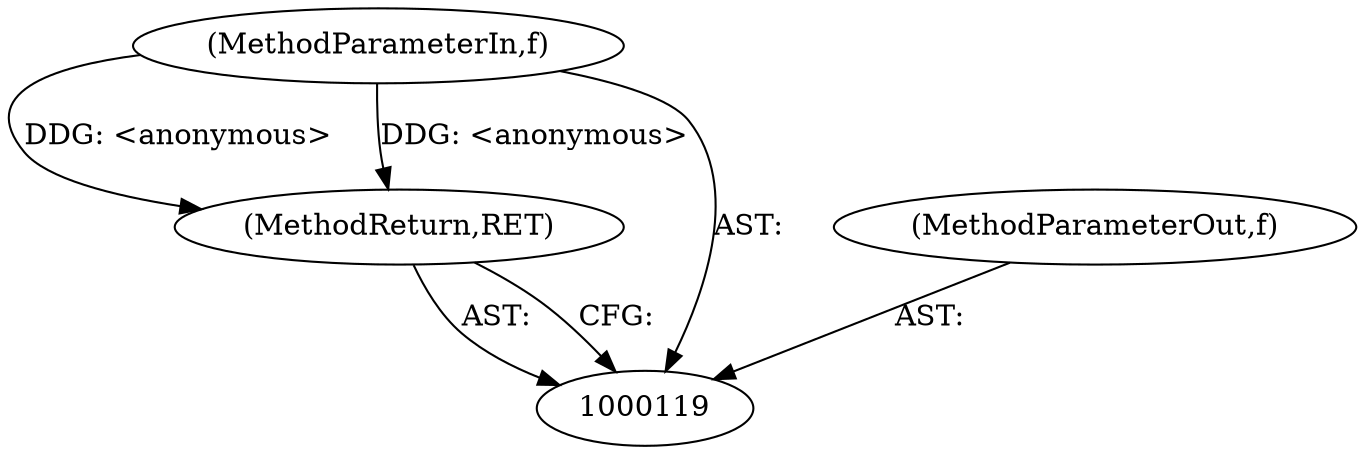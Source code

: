 digraph "0_ppp_7658e8257183f062dc01f87969c140707c7e52cb" {
"1000120" [label="(MethodParameterIn,f)"];
"1000177" [label="(MethodParameterOut,f)"];
"1000122" [label="(MethodReturn,RET)"];
"1000120" -> "1000119"  [label="AST: "];
"1000120" -> "1000122"  [label="DDG: <anonymous>"];
"1000177" -> "1000119"  [label="AST: "];
"1000122" -> "1000119"  [label="AST: "];
"1000122" -> "1000119"  [label="CFG: "];
"1000120" -> "1000122"  [label="DDG: <anonymous>"];
}
